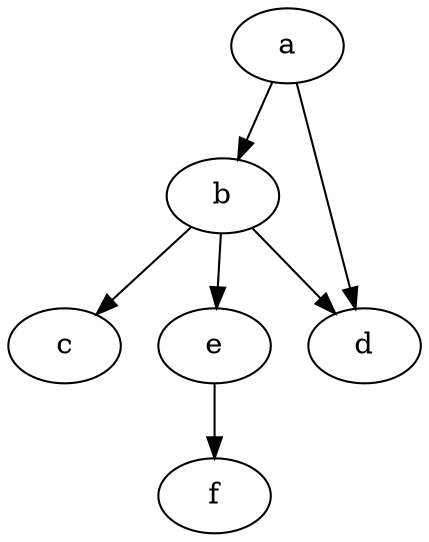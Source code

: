 digraph G {
   a;
   b;
   c;
   d;
   e;
   f;
   a -> b [w=1];
   b -> c [w=1];
   b -> d [w=1];
   a -> d [w=1];
   b -> e [w=1];
   e -> f [w=1];
   
}
